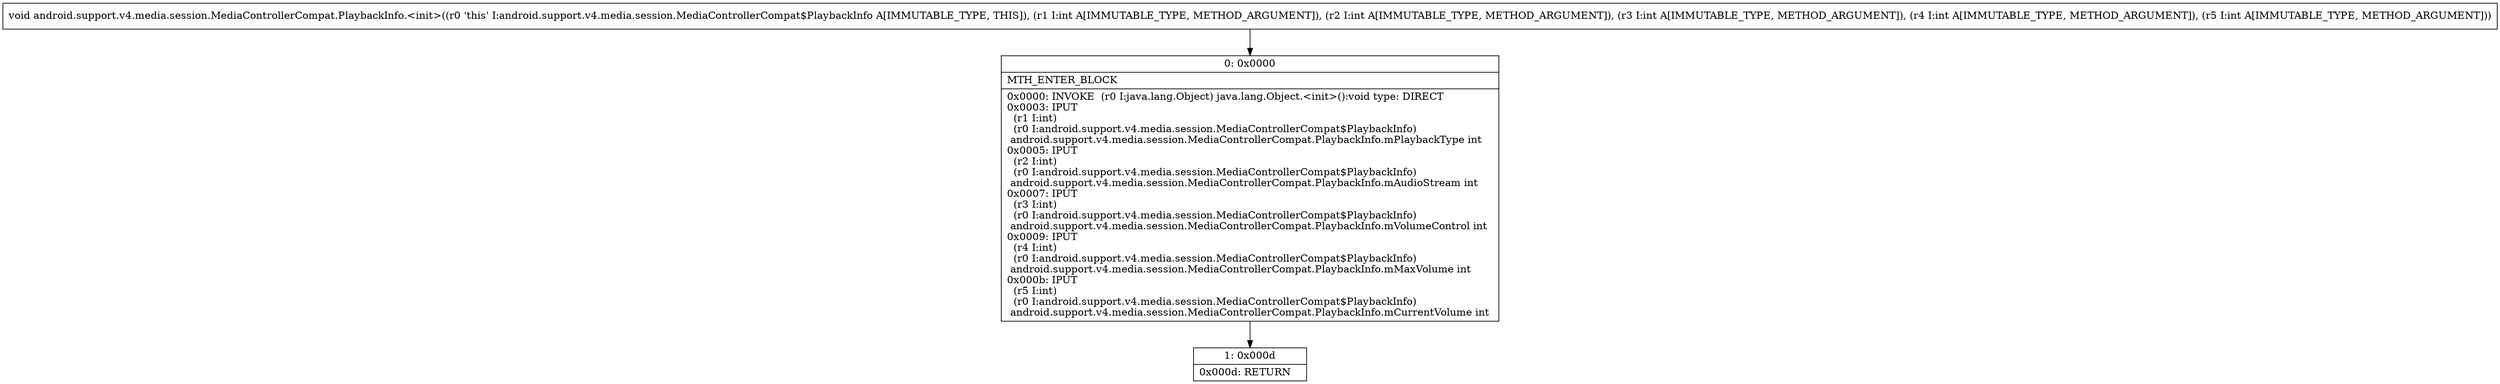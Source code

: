 digraph "CFG forandroid.support.v4.media.session.MediaControllerCompat.PlaybackInfo.\<init\>(IIIII)V" {
Node_0 [shape=record,label="{0\:\ 0x0000|MTH_ENTER_BLOCK\l|0x0000: INVOKE  (r0 I:java.lang.Object) java.lang.Object.\<init\>():void type: DIRECT \l0x0003: IPUT  \l  (r1 I:int)\l  (r0 I:android.support.v4.media.session.MediaControllerCompat$PlaybackInfo)\l android.support.v4.media.session.MediaControllerCompat.PlaybackInfo.mPlaybackType int \l0x0005: IPUT  \l  (r2 I:int)\l  (r0 I:android.support.v4.media.session.MediaControllerCompat$PlaybackInfo)\l android.support.v4.media.session.MediaControllerCompat.PlaybackInfo.mAudioStream int \l0x0007: IPUT  \l  (r3 I:int)\l  (r0 I:android.support.v4.media.session.MediaControllerCompat$PlaybackInfo)\l android.support.v4.media.session.MediaControllerCompat.PlaybackInfo.mVolumeControl int \l0x0009: IPUT  \l  (r4 I:int)\l  (r0 I:android.support.v4.media.session.MediaControllerCompat$PlaybackInfo)\l android.support.v4.media.session.MediaControllerCompat.PlaybackInfo.mMaxVolume int \l0x000b: IPUT  \l  (r5 I:int)\l  (r0 I:android.support.v4.media.session.MediaControllerCompat$PlaybackInfo)\l android.support.v4.media.session.MediaControllerCompat.PlaybackInfo.mCurrentVolume int \l}"];
Node_1 [shape=record,label="{1\:\ 0x000d|0x000d: RETURN   \l}"];
MethodNode[shape=record,label="{void android.support.v4.media.session.MediaControllerCompat.PlaybackInfo.\<init\>((r0 'this' I:android.support.v4.media.session.MediaControllerCompat$PlaybackInfo A[IMMUTABLE_TYPE, THIS]), (r1 I:int A[IMMUTABLE_TYPE, METHOD_ARGUMENT]), (r2 I:int A[IMMUTABLE_TYPE, METHOD_ARGUMENT]), (r3 I:int A[IMMUTABLE_TYPE, METHOD_ARGUMENT]), (r4 I:int A[IMMUTABLE_TYPE, METHOD_ARGUMENT]), (r5 I:int A[IMMUTABLE_TYPE, METHOD_ARGUMENT])) }"];
MethodNode -> Node_0;
Node_0 -> Node_1;
}

